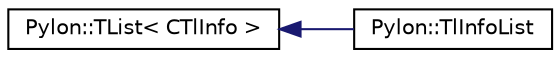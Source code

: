 digraph "Graphical Class Hierarchy"
{
  edge [fontname="Helvetica",fontsize="10",labelfontname="Helvetica",labelfontsize="10"];
  node [fontname="Helvetica",fontsize="10",shape=record];
  rankdir="LR";
  Node1 [label="Pylon::TList\< CTlInfo \>",height=0.2,width=0.4,color="black", fillcolor="white", style="filled",URL="$class_pylon_1_1_t_list.html"];
  Node1 -> Node2 [dir="back",color="midnightblue",fontsize="10",style="solid",fontname="Helvetica"];
  Node2 [label="Pylon::TlInfoList",height=0.2,width=0.4,color="black", fillcolor="white", style="filled",URL="$class_pylon_1_1_tl_info_list.html",tooltip="STL std::vector like container for Pylon::CTlInfo objects. "];
}
